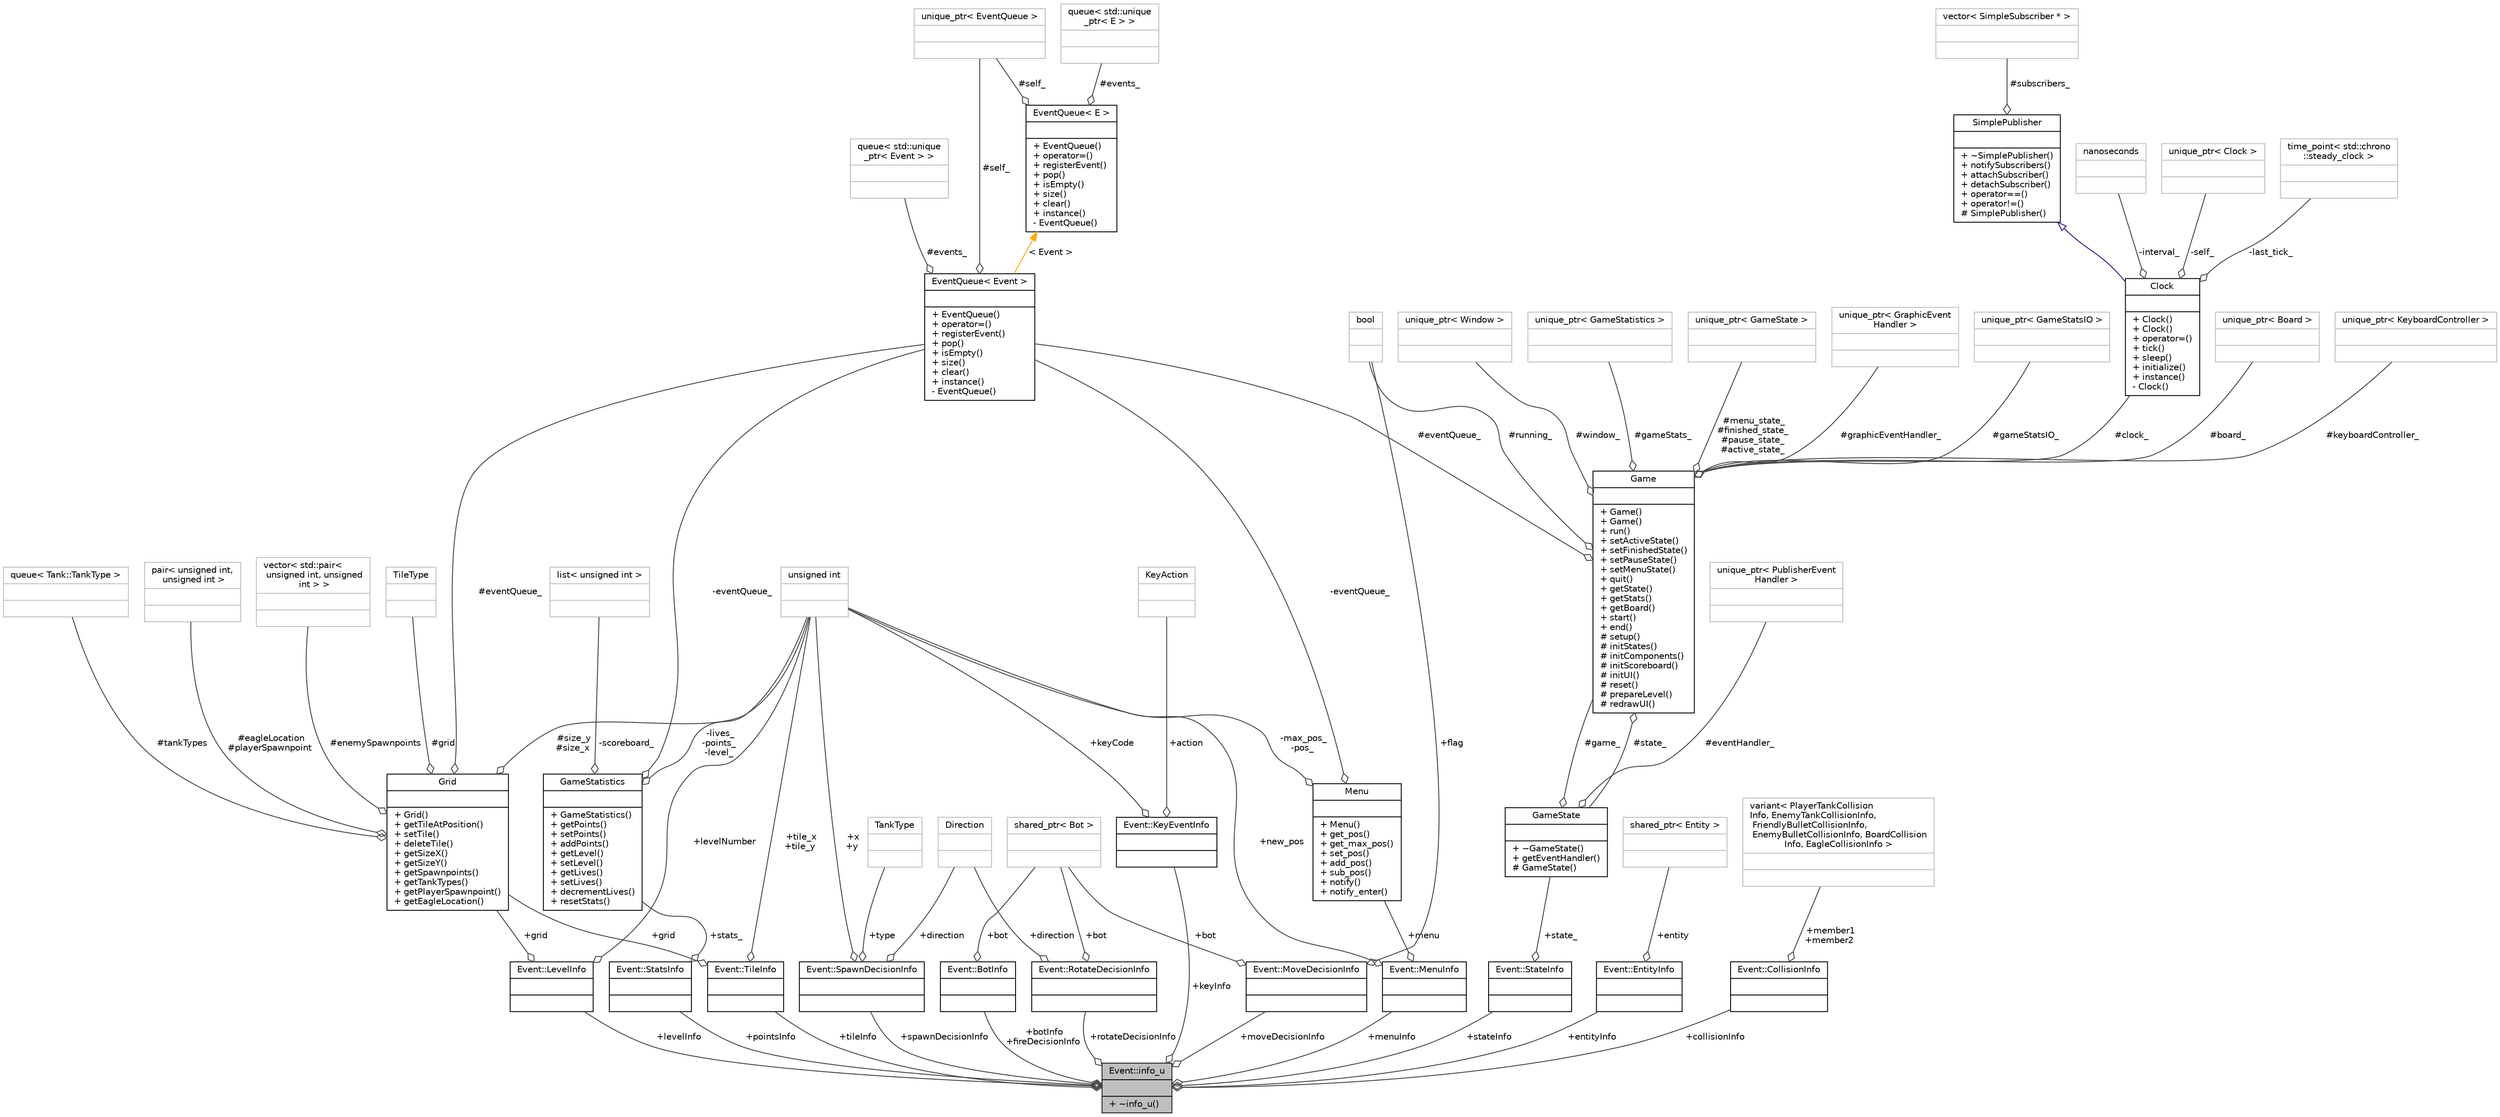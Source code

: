 digraph "Event::info_u"
{
 // INTERACTIVE_SVG=YES
 // LATEX_PDF_SIZE
  bgcolor="transparent";
  edge [fontname="Helvetica",fontsize="10",labelfontname="Helvetica",labelfontsize="10"];
  node [fontname="Helvetica",fontsize="10",shape=record];
  Node1 [label="{Event::info_u\n||+ ~info_u()\l}",height=0.2,width=0.4,color="black", fillcolor="grey75", style="filled", fontcolor="black",tooltip=" "];
  Node2 -> Node1 [color="grey25",fontsize="10",style="solid",label=" +menuInfo" ,arrowhead="odiamond",fontname="Helvetica"];
  Node2 [label="{Event::MenuInfo\n||}",height=0.2,width=0.4,color="black",URL="$struct_event_1_1_menu_info.html",tooltip=" "];
  Node3 -> Node2 [color="grey25",fontsize="10",style="solid",label=" +new_pos" ,arrowhead="odiamond",fontname="Helvetica"];
  Node3 [label="{unsigned int\n||}",height=0.2,width=0.4,color="grey75",tooltip=" "];
  Node4 -> Node2 [color="grey25",fontsize="10",style="solid",label=" +menu" ,arrowhead="odiamond",fontname="Helvetica"];
  Node4 [label="{Menu\n||+ Menu()\l+ get_pos()\l+ get_max_pos()\l+ set_pos()\l+ add_pos()\l+ sub_pos()\l+ notify()\l+ notify_enter()\l}",height=0.2,width=0.4,color="black",URL="$class_menu.html",tooltip=" "];
  Node5 -> Node4 [color="grey25",fontsize="10",style="solid",label=" -eventQueue_" ,arrowhead="odiamond",fontname="Helvetica"];
  Node5 [label="{EventQueue\< Event \>\n||+ EventQueue()\l+ operator=()\l+ registerEvent()\l+ pop()\l+ isEmpty()\l+ size()\l+ clear()\l+ instance()\l- EventQueue()\l}",height=0.2,width=0.4,color="black",URL="$class_event_queue.html",tooltip=" "];
  Node6 -> Node5 [color="grey25",fontsize="10",style="solid",label=" #events_" ,arrowhead="odiamond",fontname="Helvetica"];
  Node6 [label="{queue\< std::unique\l_ptr\< Event \> \>\n||}",height=0.2,width=0.4,color="grey75",tooltip=" "];
  Node7 -> Node5 [color="grey25",fontsize="10",style="solid",label=" #self_" ,arrowhead="odiamond",fontname="Helvetica"];
  Node7 [label="{unique_ptr\< EventQueue \>\n||}",height=0.2,width=0.4,color="grey75",tooltip=" "];
  Node8 -> Node5 [dir="back",color="orange",fontsize="10",style="solid",label=" \< Event \>" ,fontname="Helvetica"];
  Node8 [label="{EventQueue\< E \>\n||+ EventQueue()\l+ operator=()\l+ registerEvent()\l+ pop()\l+ isEmpty()\l+ size()\l+ clear()\l+ instance()\l- EventQueue()\l}",height=0.2,width=0.4,color="black",URL="$class_event_queue.html",tooltip="Singleton class wrapper for std::queue<E>."];
  Node9 -> Node8 [color="grey25",fontsize="10",style="solid",label=" #events_" ,arrowhead="odiamond",fontname="Helvetica"];
  Node9 [label="{queue\< std::unique\l_ptr\< E \> \>\n||}",height=0.2,width=0.4,color="grey75",tooltip=" "];
  Node7 -> Node8 [color="grey25",fontsize="10",style="solid",label=" #self_" ,arrowhead="odiamond",fontname="Helvetica"];
  Node3 -> Node4 [color="grey25",fontsize="10",style="solid",label=" -max_pos_\n-pos_" ,arrowhead="odiamond",fontname="Helvetica"];
  Node10 -> Node1 [color="grey25",fontsize="10",style="solid",label=" +moveDecisionInfo" ,arrowhead="odiamond",fontname="Helvetica"];
  Node10 [label="{Event::MoveDecisionInfo\n||}",height=0.2,width=0.4,color="black",URL="$struct_event_1_1_move_decision_info.html",tooltip=" "];
  Node11 -> Node10 [color="grey25",fontsize="10",style="solid",label=" +flag" ,arrowhead="odiamond",fontname="Helvetica"];
  Node11 [label="{bool\n||}",height=0.2,width=0.4,color="grey75",tooltip=" "];
  Node12 -> Node10 [color="grey25",fontsize="10",style="solid",label=" +bot" ,arrowhead="odiamond",fontname="Helvetica"];
  Node12 [label="{shared_ptr\< Bot \>\n||}",height=0.2,width=0.4,color="grey75",tooltip=" "];
  Node13 -> Node1 [color="grey25",fontsize="10",style="solid",label=" +spawnDecisionInfo" ,arrowhead="odiamond",fontname="Helvetica"];
  Node13 [label="{Event::SpawnDecisionInfo\n||}",height=0.2,width=0.4,color="black",URL="$struct_event_1_1_spawn_decision_info.html",tooltip=" "];
  Node14 -> Node13 [color="grey25",fontsize="10",style="solid",label=" +direction" ,arrowhead="odiamond",fontname="Helvetica"];
  Node14 [label="{Direction\n||}",height=0.2,width=0.4,color="grey75",tooltip=" "];
  Node3 -> Node13 [color="grey25",fontsize="10",style="solid",label=" +x\n+y" ,arrowhead="odiamond",fontname="Helvetica"];
  Node15 -> Node13 [color="grey25",fontsize="10",style="solid",label=" +type" ,arrowhead="odiamond",fontname="Helvetica"];
  Node15 [label="{TankType\n||}",height=0.2,width=0.4,color="grey75",tooltip=" "];
  Node16 -> Node1 [color="grey25",fontsize="10",style="solid",label=" +levelInfo" ,arrowhead="odiamond",fontname="Helvetica"];
  Node16 [label="{Event::LevelInfo\n||}",height=0.2,width=0.4,color="black",URL="$struct_event_1_1_level_info.html",tooltip=" "];
  Node17 -> Node16 [color="grey25",fontsize="10",style="solid",label=" +grid" ,arrowhead="odiamond",fontname="Helvetica"];
  Node17 [label="{Grid\n||+ Grid()\l+ getTileAtPosition()\l+ setTile()\l+ deleteTile()\l+ getSizeX()\l+ getSizeY()\l+ getSpawnpoints()\l+ getTankTypes()\l+ getPlayerSpawnpoint()\l+ getEagleLocation()\l}",height=0.2,width=0.4,color="black",URL="$class_grid.html",tooltip="Represents a grid of tiles."];
  Node18 -> Node17 [color="grey25",fontsize="10",style="solid",label=" #enemySpawnpoints" ,arrowhead="odiamond",fontname="Helvetica"];
  Node18 [label="{vector\< std::pair\<\l unsigned int, unsigned\l int \> \>\n||}",height=0.2,width=0.4,color="grey75",tooltip=" "];
  Node5 -> Node17 [color="grey25",fontsize="10",style="solid",label=" #eventQueue_" ,arrowhead="odiamond",fontname="Helvetica"];
  Node19 -> Node17 [color="grey25",fontsize="10",style="solid",label=" #grid" ,arrowhead="odiamond",fontname="Helvetica"];
  Node19 [label="{TileType\n||}",height=0.2,width=0.4,color="grey75",tooltip=" "];
  Node3 -> Node17 [color="grey25",fontsize="10",style="solid",label=" #size_y\n#size_x" ,arrowhead="odiamond",fontname="Helvetica"];
  Node20 -> Node17 [color="grey25",fontsize="10",style="solid",label=" #tankTypes" ,arrowhead="odiamond",fontname="Helvetica"];
  Node20 [label="{queue\< Tank::TankType \>\n||}",height=0.2,width=0.4,color="grey75",tooltip=" "];
  Node21 -> Node17 [color="grey25",fontsize="10",style="solid",label=" #eagleLocation\n#playerSpawnpoint" ,arrowhead="odiamond",fontname="Helvetica"];
  Node21 [label="{pair\< unsigned int,\l unsigned int \>\n||}",height=0.2,width=0.4,color="grey75",tooltip=" "];
  Node3 -> Node16 [color="grey25",fontsize="10",style="solid",label=" +levelNumber" ,arrowhead="odiamond",fontname="Helvetica"];
  Node22 -> Node1 [color="grey25",fontsize="10",style="solid",label=" +keyInfo" ,arrowhead="odiamond",fontname="Helvetica"];
  Node22 [label="{Event::KeyEventInfo\n||}",height=0.2,width=0.4,color="black",URL="$struct_event_1_1_key_event_info.html",tooltip=" "];
  Node23 -> Node22 [color="grey25",fontsize="10",style="solid",label=" +action" ,arrowhead="odiamond",fontname="Helvetica"];
  Node23 [label="{KeyAction\n||}",height=0.2,width=0.4,color="grey75",tooltip=" "];
  Node3 -> Node22 [color="grey25",fontsize="10",style="solid",label=" +keyCode" ,arrowhead="odiamond",fontname="Helvetica"];
  Node24 -> Node1 [color="grey25",fontsize="10",style="solid",label=" +rotateDecisionInfo" ,arrowhead="odiamond",fontname="Helvetica"];
  Node24 [label="{Event::RotateDecisionInfo\n||}",height=0.2,width=0.4,color="black",URL="$struct_event_1_1_rotate_decision_info.html",tooltip=" "];
  Node14 -> Node24 [color="grey25",fontsize="10",style="solid",label=" +direction" ,arrowhead="odiamond",fontname="Helvetica"];
  Node12 -> Node24 [color="grey25",fontsize="10",style="solid",label=" +bot" ,arrowhead="odiamond",fontname="Helvetica"];
  Node25 -> Node1 [color="grey25",fontsize="10",style="solid",label=" +pointsInfo" ,arrowhead="odiamond",fontname="Helvetica"];
  Node25 [label="{Event::StatsInfo\n||}",height=0.2,width=0.4,color="black",URL="$struct_event_1_1_stats_info.html",tooltip=" "];
  Node26 -> Node25 [color="grey25",fontsize="10",style="solid",label=" +stats_" ,arrowhead="odiamond",fontname="Helvetica"];
  Node26 [label="{GameStatistics\n||+ GameStatistics()\l+ getPoints()\l+ setPoints()\l+ addPoints()\l+ getLevel()\l+ setLevel()\l+ getLives()\l+ setLives()\l+ decrementLives()\l+ resetStats()\l}",height=0.2,width=0.4,color="black",URL="$class_game_statistics.html",tooltip=" "];
  Node5 -> Node26 [color="grey25",fontsize="10",style="solid",label=" -eventQueue_" ,arrowhead="odiamond",fontname="Helvetica"];
  Node3 -> Node26 [color="grey25",fontsize="10",style="solid",label=" -lives_\n-points_\n-level_" ,arrowhead="odiamond",fontname="Helvetica"];
  Node27 -> Node26 [color="grey25",fontsize="10",style="solid",label=" -scoreboard_" ,arrowhead="odiamond",fontname="Helvetica"];
  Node27 [label="{list\< unsigned int \>\n||}",height=0.2,width=0.4,color="grey75",tooltip=" "];
  Node28 -> Node1 [color="grey25",fontsize="10",style="solid",label=" +stateInfo" ,arrowhead="odiamond",fontname="Helvetica"];
  Node28 [label="{Event::StateInfo\n||}",height=0.2,width=0.4,color="black",URL="$struct_event_1_1_state_info.html",tooltip=" "];
  Node29 -> Node28 [color="grey25",fontsize="10",style="solid",label=" +state_" ,arrowhead="odiamond",fontname="Helvetica"];
  Node29 [label="{GameState\n||+ ~GameState()\l+ getEventHandler()\l# GameState()\l}",height=0.2,width=0.4,color="black",URL="$class_game_state.html",tooltip=" "];
  Node30 -> Node29 [color="grey25",fontsize="10",style="solid",label=" #game_" ,arrowhead="odiamond",fontname="Helvetica"];
  Node30 [label="{Game\n||+ Game()\l+ Game()\l+ run()\l+ setActiveState()\l+ setFinishedState()\l+ setPauseState()\l+ setMenuState()\l+ quit()\l+ getState()\l+ getStats()\l+ getBoard()\l+ start()\l+ end()\l# setup()\l# initStates()\l# initComponents()\l# initScoreboard()\l# initUI()\l# reset()\l# prepareLevel()\l# redrawUI()\l}",height=0.2,width=0.4,color="black",URL="$class_game.html",tooltip=" "];
  Node31 -> Node30 [color="grey25",fontsize="10",style="solid",label=" #keyboardController_" ,arrowhead="odiamond",fontname="Helvetica"];
  Node31 [label="{unique_ptr\< KeyboardController \>\n||}",height=0.2,width=0.4,color="grey75",tooltip=" "];
  Node32 -> Node30 [color="grey25",fontsize="10",style="solid",label=" #window_" ,arrowhead="odiamond",fontname="Helvetica"];
  Node32 [label="{unique_ptr\< Window \>\n||}",height=0.2,width=0.4,color="grey75",tooltip=" "];
  Node33 -> Node30 [color="grey25",fontsize="10",style="solid",label=" #gameStats_" ,arrowhead="odiamond",fontname="Helvetica"];
  Node33 [label="{unique_ptr\< GameStatistics \>\n||}",height=0.2,width=0.4,color="grey75",tooltip=" "];
  Node34 -> Node30 [color="grey25",fontsize="10",style="solid",label=" #menu_state_\n#finished_state_\n#pause_state_\n#active_state_" ,arrowhead="odiamond",fontname="Helvetica"];
  Node34 [label="{unique_ptr\< GameState \>\n||}",height=0.2,width=0.4,color="grey75",tooltip=" "];
  Node35 -> Node30 [color="grey25",fontsize="10",style="solid",label=" #graphicEventHandler_" ,arrowhead="odiamond",fontname="Helvetica"];
  Node35 [label="{unique_ptr\< GraphicEvent\lHandler \>\n||}",height=0.2,width=0.4,color="grey75",tooltip=" "];
  Node5 -> Node30 [color="grey25",fontsize="10",style="solid",label=" #eventQueue_" ,arrowhead="odiamond",fontname="Helvetica"];
  Node36 -> Node30 [color="grey25",fontsize="10",style="solid",label=" #gameStatsIO_" ,arrowhead="odiamond",fontname="Helvetica"];
  Node36 [label="{unique_ptr\< GameStatsIO \>\n||}",height=0.2,width=0.4,color="grey75",tooltip=" "];
  Node37 -> Node30 [color="grey25",fontsize="10",style="solid",label=" #clock_" ,arrowhead="odiamond",fontname="Helvetica"];
  Node37 [label="{Clock\n||+ Clock()\l+ Clock()\l+ operator=()\l+ tick()\l+ sleep()\l+ initialize()\l+ instance()\l- Clock()\l}",height=0.2,width=0.4,color="black",URL="$class_clock.html",tooltip="Represents an externally controlled clock running at a given frequency."];
  Node38 -> Node37 [dir="back",color="midnightblue",fontsize="10",style="solid",arrowtail="onormal",fontname="Helvetica"];
  Node38 [label="{SimplePublisher\n||+ ~SimplePublisher()\l+ notifySubscribers()\l+ attachSubscriber()\l+ detachSubscriber()\l+ operator==()\l+ operator!=()\l# SimplePublisher()\l}",height=0.2,width=0.4,color="black",URL="$class_simple_publisher.html",tooltip=" "];
  Node39 -> Node38 [color="grey25",fontsize="10",style="solid",label=" #subscribers_" ,arrowhead="odiamond",fontname="Helvetica"];
  Node39 [label="{vector\< SimpleSubscriber * \>\n||}",height=0.2,width=0.4,color="grey75",tooltip=" "];
  Node40 -> Node37 [color="grey25",fontsize="10",style="solid",label=" -interval_" ,arrowhead="odiamond",fontname="Helvetica"];
  Node40 [label="{nanoseconds\n||}",height=0.2,width=0.4,color="grey75",tooltip=" "];
  Node41 -> Node37 [color="grey25",fontsize="10",style="solid",label=" -self_" ,arrowhead="odiamond",fontname="Helvetica"];
  Node41 [label="{unique_ptr\< Clock \>\n||}",height=0.2,width=0.4,color="grey75",tooltip=" "];
  Node42 -> Node37 [color="grey25",fontsize="10",style="solid",label=" -last_tick_" ,arrowhead="odiamond",fontname="Helvetica"];
  Node42 [label="{time_point\< std::chrono\l::steady_clock \>\n||}",height=0.2,width=0.4,color="grey75",tooltip=" "];
  Node11 -> Node30 [color="grey25",fontsize="10",style="solid",label=" #running_" ,arrowhead="odiamond",fontname="Helvetica"];
  Node43 -> Node30 [color="grey25",fontsize="10",style="solid",label=" #board_" ,arrowhead="odiamond",fontname="Helvetica"];
  Node43 [label="{unique_ptr\< Board \>\n||}",height=0.2,width=0.4,color="grey75",tooltip=" "];
  Node29 -> Node30 [color="grey25",fontsize="10",style="solid",label=" #state_" ,arrowhead="odiamond",fontname="Helvetica"];
  Node44 -> Node29 [color="grey25",fontsize="10",style="solid",label=" #eventHandler_" ,arrowhead="odiamond",fontname="Helvetica"];
  Node44 [label="{unique_ptr\< PublisherEvent\lHandler \>\n||}",height=0.2,width=0.4,color="grey75",tooltip=" "];
  Node45 -> Node1 [color="grey25",fontsize="10",style="solid",label=" +entityInfo" ,arrowhead="odiamond",fontname="Helvetica"];
  Node45 [label="{Event::EntityInfo\n||}",height=0.2,width=0.4,color="black",URL="$struct_event_1_1_entity_info.html",tooltip=" "];
  Node46 -> Node45 [color="grey25",fontsize="10",style="solid",label=" +entity" ,arrowhead="odiamond",fontname="Helvetica"];
  Node46 [label="{shared_ptr\< Entity \>\n||}",height=0.2,width=0.4,color="grey75",tooltip=" "];
  Node47 -> Node1 [color="grey25",fontsize="10",style="solid",label=" +botInfo\n+fireDecisionInfo" ,arrowhead="odiamond",fontname="Helvetica"];
  Node47 [label="{Event::BotInfo\n||}",height=0.2,width=0.4,color="black",URL="$struct_event_1_1_bot_info.html",tooltip=" "];
  Node12 -> Node47 [color="grey25",fontsize="10",style="solid",label=" +bot" ,arrowhead="odiamond",fontname="Helvetica"];
  Node48 -> Node1 [color="grey25",fontsize="10",style="solid",label=" +collisionInfo" ,arrowhead="odiamond",fontname="Helvetica"];
  Node48 [label="{Event::CollisionInfo\n||}",height=0.2,width=0.4,color="black",URL="$struct_event_1_1_collision_info.html",tooltip=" "];
  Node49 -> Node48 [color="grey25",fontsize="10",style="solid",label=" +member1\n+member2" ,arrowhead="odiamond",fontname="Helvetica"];
  Node49 [label="{variant\< PlayerTankCollision\lInfo, EnemyTankCollisionInfo,\l FriendlyBulletCollisionInfo,\l EnemyBulletCollisionInfo, BoardCollision\lInfo, EagleCollisionInfo \>\n||}",height=0.2,width=0.4,color="grey75",tooltip=" "];
  Node50 -> Node1 [color="grey25",fontsize="10",style="solid",label=" +tileInfo" ,arrowhead="odiamond",fontname="Helvetica"];
  Node50 [label="{Event::TileInfo\n||}",height=0.2,width=0.4,color="black",URL="$struct_event_1_1_tile_info.html",tooltip=" "];
  Node17 -> Node50 [color="grey25",fontsize="10",style="solid",label=" +grid" ,arrowhead="odiamond",fontname="Helvetica"];
  Node3 -> Node50 [color="grey25",fontsize="10",style="solid",label=" +tile_x\n+tile_y" ,arrowhead="odiamond",fontname="Helvetica"];
}
